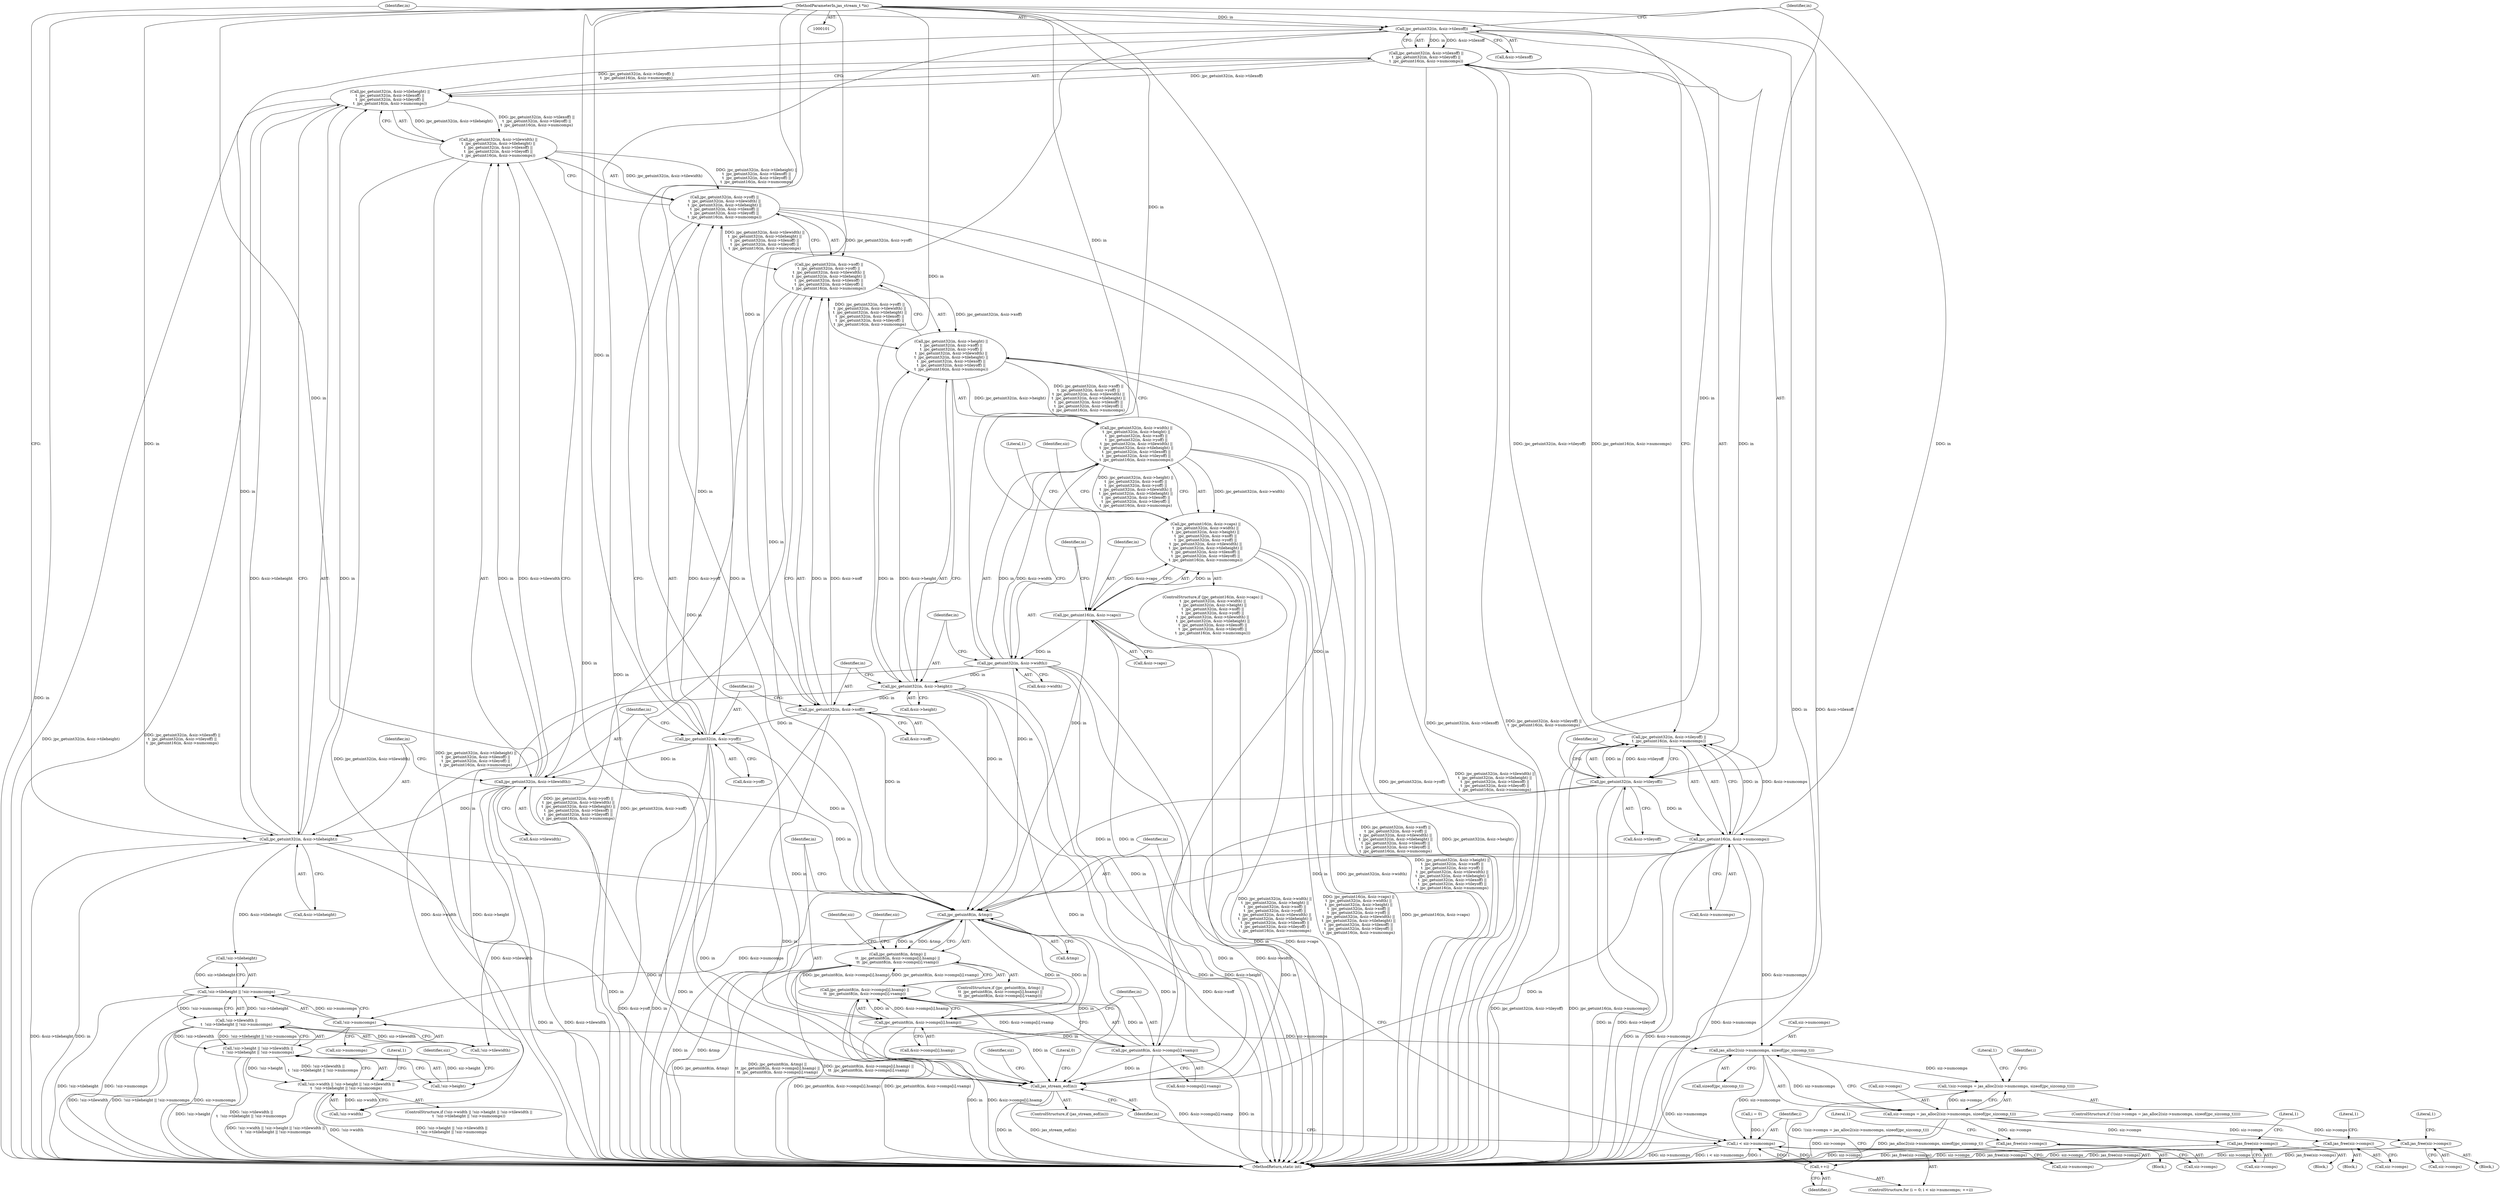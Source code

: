 digraph "0_jasper_d8c2604cd438c41ec72aff52c16ebd8183068020@pointer" {
"1000171" [label="(Call,jpc_getuint32(in, &siz->tilexoff))"];
"1000164" [label="(Call,jpc_getuint32(in, &siz->tileheight))"];
"1000157" [label="(Call,jpc_getuint32(in, &siz->tilewidth))"];
"1000150" [label="(Call,jpc_getuint32(in, &siz->yoff))"];
"1000143" [label="(Call,jpc_getuint32(in, &siz->xoff))"];
"1000136" [label="(Call,jpc_getuint32(in, &siz->height))"];
"1000129" [label="(Call,jpc_getuint32(in, &siz->width))"];
"1000122" [label="(Call,jpc_getuint16(in, &siz->caps))"];
"1000104" [label="(MethodParameterIn,jas_stream_t *in)"];
"1000170" [label="(Call,jpc_getuint32(in, &siz->tilexoff) ||\n\t  jpc_getuint32(in, &siz->tileyoff) ||\n\t  jpc_getuint16(in, &siz->numcomps))"];
"1000163" [label="(Call,jpc_getuint32(in, &siz->tileheight) ||\n\t  jpc_getuint32(in, &siz->tilexoff) ||\n\t  jpc_getuint32(in, &siz->tileyoff) ||\n\t  jpc_getuint16(in, &siz->numcomps))"];
"1000156" [label="(Call,jpc_getuint32(in, &siz->tilewidth) ||\n\t  jpc_getuint32(in, &siz->tileheight) ||\n\t  jpc_getuint32(in, &siz->tilexoff) ||\n\t  jpc_getuint32(in, &siz->tileyoff) ||\n\t  jpc_getuint16(in, &siz->numcomps))"];
"1000149" [label="(Call,jpc_getuint32(in, &siz->yoff) ||\n\t  jpc_getuint32(in, &siz->tilewidth) ||\n\t  jpc_getuint32(in, &siz->tileheight) ||\n\t  jpc_getuint32(in, &siz->tilexoff) ||\n\t  jpc_getuint32(in, &siz->tileyoff) ||\n\t  jpc_getuint16(in, &siz->numcomps))"];
"1000142" [label="(Call,jpc_getuint32(in, &siz->xoff) ||\n\t  jpc_getuint32(in, &siz->yoff) ||\n\t  jpc_getuint32(in, &siz->tilewidth) ||\n\t  jpc_getuint32(in, &siz->tileheight) ||\n\t  jpc_getuint32(in, &siz->tilexoff) ||\n\t  jpc_getuint32(in, &siz->tileyoff) ||\n\t  jpc_getuint16(in, &siz->numcomps))"];
"1000135" [label="(Call,jpc_getuint32(in, &siz->height) ||\n\t  jpc_getuint32(in, &siz->xoff) ||\n\t  jpc_getuint32(in, &siz->yoff) ||\n\t  jpc_getuint32(in, &siz->tilewidth) ||\n\t  jpc_getuint32(in, &siz->tileheight) ||\n\t  jpc_getuint32(in, &siz->tilexoff) ||\n\t  jpc_getuint32(in, &siz->tileyoff) ||\n\t  jpc_getuint16(in, &siz->numcomps))"];
"1000128" [label="(Call,jpc_getuint32(in, &siz->width) ||\n\t  jpc_getuint32(in, &siz->height) ||\n\t  jpc_getuint32(in, &siz->xoff) ||\n\t  jpc_getuint32(in, &siz->yoff) ||\n\t  jpc_getuint32(in, &siz->tilewidth) ||\n\t  jpc_getuint32(in, &siz->tileheight) ||\n\t  jpc_getuint32(in, &siz->tilexoff) ||\n\t  jpc_getuint32(in, &siz->tileyoff) ||\n\t  jpc_getuint16(in, &siz->numcomps))"];
"1000121" [label="(Call,jpc_getuint16(in, &siz->caps) ||\n\t  jpc_getuint32(in, &siz->width) ||\n\t  jpc_getuint32(in, &siz->height) ||\n\t  jpc_getuint32(in, &siz->xoff) ||\n\t  jpc_getuint32(in, &siz->yoff) ||\n\t  jpc_getuint32(in, &siz->tilewidth) ||\n\t  jpc_getuint32(in, &siz->tileheight) ||\n\t  jpc_getuint32(in, &siz->tilexoff) ||\n\t  jpc_getuint32(in, &siz->tileyoff) ||\n\t  jpc_getuint16(in, &siz->numcomps))"];
"1000178" [label="(Call,jpc_getuint32(in, &siz->tileyoff))"];
"1000177" [label="(Call,jpc_getuint32(in, &siz->tileyoff) ||\n\t  jpc_getuint16(in, &siz->numcomps))"];
"1000184" [label="(Call,jpc_getuint16(in, &siz->numcomps))"];
"1000215" [label="(Call,!siz->numcomps)"];
"1000210" [label="(Call,!siz->tileheight || !siz->numcomps)"];
"1000205" [label="(Call,!siz->tilewidth ||\n\t  !siz->tileheight || !siz->numcomps)"];
"1000200" [label="(Call,!siz->height || !siz->tilewidth ||\n\t  !siz->tileheight || !siz->numcomps)"];
"1000195" [label="(Call,!siz->width || !siz->height || !siz->tilewidth ||\n\t  !siz->tileheight || !siz->numcomps)"];
"1000229" [label="(Call,jas_alloc2(siz->numcomps, sizeof(jpc_sizcomp_t)))"];
"1000224" [label="(Call,!(siz->comps = jas_alloc2(siz->numcomps, sizeof(jpc_sizcomp_t))))"];
"1000225" [label="(Call,siz->comps = jas_alloc2(siz->numcomps, sizeof(jpc_sizcomp_t)))"];
"1000279" [label="(Call,jas_free(siz->comps))"];
"1000316" [label="(Call,jas_free(siz->comps))"];
"1000353" [label="(Call,jas_free(siz->comps))"];
"1000390" [label="(Call,jas_free(siz->comps))"];
"1000243" [label="(Call,i < siz->numcomps)"];
"1000248" [label="(Call,++i)"];
"1000253" [label="(Call,jpc_getuint8(in, &tmp))"];
"1000252" [label="(Call,jpc_getuint8(in, &tmp) ||\n\t\t  jpc_getuint8(in, &siz->comps[i].hsamp) ||\n\t\t  jpc_getuint8(in, &siz->comps[i].vsamp))"];
"1000258" [label="(Call,jpc_getuint8(in, &siz->comps[i].hsamp))"];
"1000257" [label="(Call,jpc_getuint8(in, &siz->comps[i].hsamp) ||\n\t\t  jpc_getuint8(in, &siz->comps[i].vsamp))"];
"1000268" [label="(Call,jpc_getuint8(in, &siz->comps[i].vsamp))"];
"1000387" [label="(Call,jas_stream_eof(in))"];
"1000205" [label="(Call,!siz->tilewidth ||\n\t  !siz->tileheight || !siz->numcomps)"];
"1000142" [label="(Call,jpc_getuint32(in, &siz->xoff) ||\n\t  jpc_getuint32(in, &siz->yoff) ||\n\t  jpc_getuint32(in, &siz->tilewidth) ||\n\t  jpc_getuint32(in, &siz->tileheight) ||\n\t  jpc_getuint32(in, &siz->tilexoff) ||\n\t  jpc_getuint32(in, &siz->tileyoff) ||\n\t  jpc_getuint16(in, &siz->numcomps))"];
"1000195" [label="(Call,!siz->width || !siz->height || !siz->tilewidth ||\n\t  !siz->tileheight || !siz->numcomps)"];
"1000227" [label="(Identifier,siz)"];
"1000316" [label="(Call,jas_free(siz->comps))"];
"1000185" [label="(Identifier,in)"];
"1000387" [label="(Call,jas_stream_eof(in))"];
"1000152" [label="(Call,&siz->yoff)"];
"1000354" [label="(Call,siz->comps)"];
"1000317" [label="(Call,siz->comps)"];
"1000259" [label="(Identifier,in)"];
"1000240" [label="(Call,i = 0)"];
"1000186" [label="(Call,&siz->numcomps)"];
"1000177" [label="(Call,jpc_getuint32(in, &siz->tileyoff) ||\n\t  jpc_getuint16(in, &siz->numcomps))"];
"1000131" [label="(Call,&siz->width)"];
"1000281" [label="(Identifier,siz)"];
"1000248" [label="(Call,++i)"];
"1000386" [label="(ControlStructure,if (jas_stream_eof(in)))"];
"1000392" [label="(Identifier,siz)"];
"1000124" [label="(Call,&siz->caps)"];
"1000157" [label="(Call,jpc_getuint32(in, &siz->tilewidth))"];
"1000251" [label="(ControlStructure,if (jpc_getuint8(in, &tmp) ||\n\t\t  jpc_getuint8(in, &siz->comps[i].hsamp) ||\n\t\t  jpc_getuint8(in, &siz->comps[i].vsamp)))"];
"1000172" [label="(Identifier,in)"];
"1000254" [label="(Identifier,in)"];
"1000193" [label="(Literal,1)"];
"1000253" [label="(Call,jpc_getuint8(in, &tmp))"];
"1000390" [label="(Call,jas_free(siz->comps))"];
"1000211" [label="(Call,!siz->tileheight)"];
"1000120" [label="(ControlStructure,if (jpc_getuint16(in, &siz->caps) ||\n\t  jpc_getuint32(in, &siz->width) ||\n\t  jpc_getuint32(in, &siz->height) ||\n\t  jpc_getuint32(in, &siz->xoff) ||\n\t  jpc_getuint32(in, &siz->yoff) ||\n\t  jpc_getuint32(in, &siz->tilewidth) ||\n\t  jpc_getuint32(in, &siz->tileheight) ||\n\t  jpc_getuint32(in, &siz->tilexoff) ||\n\t  jpc_getuint32(in, &siz->tileyoff) ||\n\t  jpc_getuint16(in, &siz->numcomps)))"];
"1000171" [label="(Call,jpc_getuint32(in, &siz->tilexoff))"];
"1000225" [label="(Call,siz->comps = jas_alloc2(siz->numcomps, sizeof(jpc_sizcomp_t)))"];
"1000353" [label="(Call,jas_free(siz->comps))"];
"1000200" [label="(Call,!siz->height || !siz->tilewidth ||\n\t  !siz->tileheight || !siz->numcomps)"];
"1000285" [label="(Literal,1)"];
"1000104" [label="(MethodParameterIn,jas_stream_t *in)"];
"1000150" [label="(Call,jpc_getuint32(in, &siz->yoff))"];
"1000164" [label="(Call,jpc_getuint32(in, &siz->tileheight))"];
"1000238" [label="(Literal,1)"];
"1000222" [label="(Literal,1)"];
"1000165" [label="(Identifier,in)"];
"1000359" [label="(Literal,1)"];
"1000255" [label="(Call,&tmp)"];
"1000121" [label="(Call,jpc_getuint16(in, &siz->caps) ||\n\t  jpc_getuint32(in, &siz->width) ||\n\t  jpc_getuint32(in, &siz->height) ||\n\t  jpc_getuint32(in, &siz->xoff) ||\n\t  jpc_getuint32(in, &siz->yoff) ||\n\t  jpc_getuint32(in, &siz->tilewidth) ||\n\t  jpc_getuint32(in, &siz->tileheight) ||\n\t  jpc_getuint32(in, &siz->tilexoff) ||\n\t  jpc_getuint32(in, &siz->tileyoff) ||\n\t  jpc_getuint16(in, &siz->numcomps))"];
"1000194" [label="(ControlStructure,if (!siz->width || !siz->height || !siz->tilewidth ||\n\t  !siz->tileheight || !siz->numcomps))"];
"1000130" [label="(Identifier,in)"];
"1000129" [label="(Call,jpc_getuint32(in, &siz->width))"];
"1000128" [label="(Call,jpc_getuint32(in, &siz->width) ||\n\t  jpc_getuint32(in, &siz->height) ||\n\t  jpc_getuint32(in, &siz->xoff) ||\n\t  jpc_getuint32(in, &siz->yoff) ||\n\t  jpc_getuint32(in, &siz->tilewidth) ||\n\t  jpc_getuint32(in, &siz->tileheight) ||\n\t  jpc_getuint32(in, &siz->tilexoff) ||\n\t  jpc_getuint32(in, &siz->tileyoff) ||\n\t  jpc_getuint16(in, &siz->numcomps))"];
"1000268" [label="(Call,jpc_getuint8(in, &siz->comps[i].vsamp))"];
"1000306" [label="(Block,)"];
"1000280" [label="(Call,siz->comps)"];
"1000249" [label="(Identifier,i)"];
"1000122" [label="(Call,jpc_getuint16(in, &siz->caps))"];
"1000322" [label="(Literal,1)"];
"1000226" [label="(Call,siz->comps)"];
"1000170" [label="(Call,jpc_getuint32(in, &siz->tilexoff) ||\n\t  jpc_getuint32(in, &siz->tileyoff) ||\n\t  jpc_getuint16(in, &siz->numcomps))"];
"1000206" [label="(Call,!siz->tilewidth)"];
"1000233" [label="(Call,sizeof(jpc_sizcomp_t))"];
"1000159" [label="(Call,&siz->tilewidth)"];
"1000389" [label="(Block,)"];
"1000241" [label="(Identifier,i)"];
"1000257" [label="(Call,jpc_getuint8(in, &siz->comps[i].hsamp) ||\n\t\t  jpc_getuint8(in, &siz->comps[i].vsamp))"];
"1000145" [label="(Call,&siz->xoff)"];
"1000252" [label="(Call,jpc_getuint8(in, &tmp) ||\n\t\t  jpc_getuint8(in, &siz->comps[i].hsamp) ||\n\t\t  jpc_getuint8(in, &siz->comps[i].vsamp))"];
"1000180" [label="(Call,&siz->tileyoff)"];
"1000244" [label="(Identifier,i)"];
"1000243" [label="(Call,i < siz->numcomps)"];
"1000137" [label="(Identifier,in)"];
"1000173" [label="(Call,&siz->tilexoff)"];
"1000215" [label="(Call,!siz->numcomps)"];
"1000198" [label="(Identifier,siz)"];
"1000343" [label="(Block,)"];
"1000230" [label="(Call,siz->numcomps)"];
"1000158" [label="(Identifier,in)"];
"1000210" [label="(Call,!siz->tileheight || !siz->numcomps)"];
"1000391" [label="(Call,siz->comps)"];
"1000279" [label="(Call,jas_free(siz->comps))"];
"1000135" [label="(Call,jpc_getuint32(in, &siz->height) ||\n\t  jpc_getuint32(in, &siz->xoff) ||\n\t  jpc_getuint32(in, &siz->yoff) ||\n\t  jpc_getuint32(in, &siz->tilewidth) ||\n\t  jpc_getuint32(in, &siz->tileheight) ||\n\t  jpc_getuint32(in, &siz->tilexoff) ||\n\t  jpc_getuint32(in, &siz->tileyoff) ||\n\t  jpc_getuint16(in, &siz->numcomps))"];
"1000201" [label="(Call,!siz->height)"];
"1000399" [label="(MethodReturn,static int)"];
"1000260" [label="(Call,&siz->comps[i].hsamp)"];
"1000269" [label="(Identifier,in)"];
"1000138" [label="(Call,&siz->height)"];
"1000245" [label="(Call,siz->numcomps)"];
"1000163" [label="(Call,jpc_getuint32(in, &siz->tileheight) ||\n\t  jpc_getuint32(in, &siz->tilexoff) ||\n\t  jpc_getuint32(in, &siz->tileyoff) ||\n\t  jpc_getuint16(in, &siz->numcomps))"];
"1000149" [label="(Call,jpc_getuint32(in, &siz->yoff) ||\n\t  jpc_getuint32(in, &siz->tilewidth) ||\n\t  jpc_getuint32(in, &siz->tileheight) ||\n\t  jpc_getuint32(in, &siz->tilexoff) ||\n\t  jpc_getuint32(in, &siz->tileyoff) ||\n\t  jpc_getuint16(in, &siz->numcomps))"];
"1000229" [label="(Call,jas_alloc2(siz->numcomps, sizeof(jpc_sizcomp_t)))"];
"1000196" [label="(Call,!siz->width)"];
"1000278" [label="(Block,)"];
"1000216" [label="(Call,siz->numcomps)"];
"1000179" [label="(Identifier,in)"];
"1000224" [label="(Call,!(siz->comps = jas_alloc2(siz->numcomps, sizeof(jpc_sizcomp_t))))"];
"1000398" [label="(Literal,0)"];
"1000166" [label="(Call,&siz->tileheight)"];
"1000270" [label="(Call,&siz->comps[i].vsamp)"];
"1000239" [label="(ControlStructure,for (i = 0; i < siz->numcomps; ++i))"];
"1000178" [label="(Call,jpc_getuint32(in, &siz->tileyoff))"];
"1000151" [label="(Identifier,in)"];
"1000388" [label="(Identifier,in)"];
"1000144" [label="(Identifier,in)"];
"1000143" [label="(Call,jpc_getuint32(in, &siz->xoff))"];
"1000396" [label="(Literal,1)"];
"1000258" [label="(Call,jpc_getuint8(in, &siz->comps[i].hsamp))"];
"1000292" [label="(Identifier,siz)"];
"1000156" [label="(Call,jpc_getuint32(in, &siz->tilewidth) ||\n\t  jpc_getuint32(in, &siz->tileheight) ||\n\t  jpc_getuint32(in, &siz->tilexoff) ||\n\t  jpc_getuint32(in, &siz->tileyoff) ||\n\t  jpc_getuint16(in, &siz->numcomps))"];
"1000123" [label="(Identifier,in)"];
"1000184" [label="(Call,jpc_getuint16(in, &siz->numcomps))"];
"1000223" [label="(ControlStructure,if (!(siz->comps = jas_alloc2(siz->numcomps, sizeof(jpc_sizcomp_t)))))"];
"1000136" [label="(Call,jpc_getuint32(in, &siz->height))"];
"1000171" -> "1000170"  [label="AST: "];
"1000171" -> "1000173"  [label="CFG: "];
"1000172" -> "1000171"  [label="AST: "];
"1000173" -> "1000171"  [label="AST: "];
"1000179" -> "1000171"  [label="CFG: "];
"1000170" -> "1000171"  [label="CFG: "];
"1000171" -> "1000399"  [label="DDG: in"];
"1000171" -> "1000399"  [label="DDG: &siz->tilexoff"];
"1000171" -> "1000170"  [label="DDG: in"];
"1000171" -> "1000170"  [label="DDG: &siz->tilexoff"];
"1000164" -> "1000171"  [label="DDG: in"];
"1000104" -> "1000171"  [label="DDG: in"];
"1000171" -> "1000178"  [label="DDG: in"];
"1000171" -> "1000253"  [label="DDG: in"];
"1000171" -> "1000387"  [label="DDG: in"];
"1000164" -> "1000163"  [label="AST: "];
"1000164" -> "1000166"  [label="CFG: "];
"1000165" -> "1000164"  [label="AST: "];
"1000166" -> "1000164"  [label="AST: "];
"1000172" -> "1000164"  [label="CFG: "];
"1000163" -> "1000164"  [label="CFG: "];
"1000164" -> "1000399"  [label="DDG: &siz->tileheight"];
"1000164" -> "1000399"  [label="DDG: in"];
"1000164" -> "1000163"  [label="DDG: in"];
"1000164" -> "1000163"  [label="DDG: &siz->tileheight"];
"1000157" -> "1000164"  [label="DDG: in"];
"1000104" -> "1000164"  [label="DDG: in"];
"1000164" -> "1000211"  [label="DDG: &siz->tileheight"];
"1000164" -> "1000253"  [label="DDG: in"];
"1000164" -> "1000387"  [label="DDG: in"];
"1000157" -> "1000156"  [label="AST: "];
"1000157" -> "1000159"  [label="CFG: "];
"1000158" -> "1000157"  [label="AST: "];
"1000159" -> "1000157"  [label="AST: "];
"1000165" -> "1000157"  [label="CFG: "];
"1000156" -> "1000157"  [label="CFG: "];
"1000157" -> "1000399"  [label="DDG: &siz->tilewidth"];
"1000157" -> "1000399"  [label="DDG: in"];
"1000157" -> "1000156"  [label="DDG: in"];
"1000157" -> "1000156"  [label="DDG: &siz->tilewidth"];
"1000150" -> "1000157"  [label="DDG: in"];
"1000104" -> "1000157"  [label="DDG: in"];
"1000157" -> "1000206"  [label="DDG: &siz->tilewidth"];
"1000157" -> "1000253"  [label="DDG: in"];
"1000157" -> "1000387"  [label="DDG: in"];
"1000150" -> "1000149"  [label="AST: "];
"1000150" -> "1000152"  [label="CFG: "];
"1000151" -> "1000150"  [label="AST: "];
"1000152" -> "1000150"  [label="AST: "];
"1000158" -> "1000150"  [label="CFG: "];
"1000149" -> "1000150"  [label="CFG: "];
"1000150" -> "1000399"  [label="DDG: in"];
"1000150" -> "1000399"  [label="DDG: &siz->yoff"];
"1000150" -> "1000149"  [label="DDG: in"];
"1000150" -> "1000149"  [label="DDG: &siz->yoff"];
"1000143" -> "1000150"  [label="DDG: in"];
"1000104" -> "1000150"  [label="DDG: in"];
"1000150" -> "1000253"  [label="DDG: in"];
"1000150" -> "1000387"  [label="DDG: in"];
"1000143" -> "1000142"  [label="AST: "];
"1000143" -> "1000145"  [label="CFG: "];
"1000144" -> "1000143"  [label="AST: "];
"1000145" -> "1000143"  [label="AST: "];
"1000151" -> "1000143"  [label="CFG: "];
"1000142" -> "1000143"  [label="CFG: "];
"1000143" -> "1000399"  [label="DDG: in"];
"1000143" -> "1000399"  [label="DDG: &siz->xoff"];
"1000143" -> "1000142"  [label="DDG: in"];
"1000143" -> "1000142"  [label="DDG: &siz->xoff"];
"1000136" -> "1000143"  [label="DDG: in"];
"1000104" -> "1000143"  [label="DDG: in"];
"1000143" -> "1000253"  [label="DDG: in"];
"1000143" -> "1000387"  [label="DDG: in"];
"1000136" -> "1000135"  [label="AST: "];
"1000136" -> "1000138"  [label="CFG: "];
"1000137" -> "1000136"  [label="AST: "];
"1000138" -> "1000136"  [label="AST: "];
"1000144" -> "1000136"  [label="CFG: "];
"1000135" -> "1000136"  [label="CFG: "];
"1000136" -> "1000399"  [label="DDG: &siz->height"];
"1000136" -> "1000399"  [label="DDG: in"];
"1000136" -> "1000135"  [label="DDG: in"];
"1000136" -> "1000135"  [label="DDG: &siz->height"];
"1000129" -> "1000136"  [label="DDG: in"];
"1000104" -> "1000136"  [label="DDG: in"];
"1000136" -> "1000201"  [label="DDG: &siz->height"];
"1000136" -> "1000253"  [label="DDG: in"];
"1000136" -> "1000387"  [label="DDG: in"];
"1000129" -> "1000128"  [label="AST: "];
"1000129" -> "1000131"  [label="CFG: "];
"1000130" -> "1000129"  [label="AST: "];
"1000131" -> "1000129"  [label="AST: "];
"1000137" -> "1000129"  [label="CFG: "];
"1000128" -> "1000129"  [label="CFG: "];
"1000129" -> "1000399"  [label="DDG: in"];
"1000129" -> "1000399"  [label="DDG: &siz->width"];
"1000129" -> "1000128"  [label="DDG: in"];
"1000129" -> "1000128"  [label="DDG: &siz->width"];
"1000122" -> "1000129"  [label="DDG: in"];
"1000104" -> "1000129"  [label="DDG: in"];
"1000129" -> "1000196"  [label="DDG: &siz->width"];
"1000129" -> "1000253"  [label="DDG: in"];
"1000129" -> "1000387"  [label="DDG: in"];
"1000122" -> "1000121"  [label="AST: "];
"1000122" -> "1000124"  [label="CFG: "];
"1000123" -> "1000122"  [label="AST: "];
"1000124" -> "1000122"  [label="AST: "];
"1000130" -> "1000122"  [label="CFG: "];
"1000121" -> "1000122"  [label="CFG: "];
"1000122" -> "1000399"  [label="DDG: in"];
"1000122" -> "1000399"  [label="DDG: &siz->caps"];
"1000122" -> "1000121"  [label="DDG: in"];
"1000122" -> "1000121"  [label="DDG: &siz->caps"];
"1000104" -> "1000122"  [label="DDG: in"];
"1000122" -> "1000253"  [label="DDG: in"];
"1000122" -> "1000387"  [label="DDG: in"];
"1000104" -> "1000101"  [label="AST: "];
"1000104" -> "1000399"  [label="DDG: in"];
"1000104" -> "1000178"  [label="DDG: in"];
"1000104" -> "1000184"  [label="DDG: in"];
"1000104" -> "1000253"  [label="DDG: in"];
"1000104" -> "1000258"  [label="DDG: in"];
"1000104" -> "1000268"  [label="DDG: in"];
"1000104" -> "1000387"  [label="DDG: in"];
"1000170" -> "1000163"  [label="AST: "];
"1000170" -> "1000177"  [label="CFG: "];
"1000177" -> "1000170"  [label="AST: "];
"1000163" -> "1000170"  [label="CFG: "];
"1000170" -> "1000399"  [label="DDG: jpc_getuint32(in, &siz->tilexoff)"];
"1000170" -> "1000399"  [label="DDG: jpc_getuint32(in, &siz->tileyoff) ||\n\t  jpc_getuint16(in, &siz->numcomps)"];
"1000170" -> "1000163"  [label="DDG: jpc_getuint32(in, &siz->tilexoff)"];
"1000170" -> "1000163"  [label="DDG: jpc_getuint32(in, &siz->tileyoff) ||\n\t  jpc_getuint16(in, &siz->numcomps)"];
"1000177" -> "1000170"  [label="DDG: jpc_getuint32(in, &siz->tileyoff)"];
"1000177" -> "1000170"  [label="DDG: jpc_getuint16(in, &siz->numcomps)"];
"1000163" -> "1000156"  [label="AST: "];
"1000156" -> "1000163"  [label="CFG: "];
"1000163" -> "1000399"  [label="DDG: jpc_getuint32(in, &siz->tileheight)"];
"1000163" -> "1000399"  [label="DDG: jpc_getuint32(in, &siz->tilexoff) ||\n\t  jpc_getuint32(in, &siz->tileyoff) ||\n\t  jpc_getuint16(in, &siz->numcomps)"];
"1000163" -> "1000156"  [label="DDG: jpc_getuint32(in, &siz->tileheight)"];
"1000163" -> "1000156"  [label="DDG: jpc_getuint32(in, &siz->tilexoff) ||\n\t  jpc_getuint32(in, &siz->tileyoff) ||\n\t  jpc_getuint16(in, &siz->numcomps)"];
"1000156" -> "1000149"  [label="AST: "];
"1000149" -> "1000156"  [label="CFG: "];
"1000156" -> "1000399"  [label="DDG: jpc_getuint32(in, &siz->tilewidth)"];
"1000156" -> "1000399"  [label="DDG: jpc_getuint32(in, &siz->tileheight) ||\n\t  jpc_getuint32(in, &siz->tilexoff) ||\n\t  jpc_getuint32(in, &siz->tileyoff) ||\n\t  jpc_getuint16(in, &siz->numcomps)"];
"1000156" -> "1000149"  [label="DDG: jpc_getuint32(in, &siz->tilewidth)"];
"1000156" -> "1000149"  [label="DDG: jpc_getuint32(in, &siz->tileheight) ||\n\t  jpc_getuint32(in, &siz->tilexoff) ||\n\t  jpc_getuint32(in, &siz->tileyoff) ||\n\t  jpc_getuint16(in, &siz->numcomps)"];
"1000149" -> "1000142"  [label="AST: "];
"1000142" -> "1000149"  [label="CFG: "];
"1000149" -> "1000399"  [label="DDG: jpc_getuint32(in, &siz->yoff)"];
"1000149" -> "1000399"  [label="DDG: jpc_getuint32(in, &siz->tilewidth) ||\n\t  jpc_getuint32(in, &siz->tileheight) ||\n\t  jpc_getuint32(in, &siz->tilexoff) ||\n\t  jpc_getuint32(in, &siz->tileyoff) ||\n\t  jpc_getuint16(in, &siz->numcomps)"];
"1000149" -> "1000142"  [label="DDG: jpc_getuint32(in, &siz->yoff)"];
"1000149" -> "1000142"  [label="DDG: jpc_getuint32(in, &siz->tilewidth) ||\n\t  jpc_getuint32(in, &siz->tileheight) ||\n\t  jpc_getuint32(in, &siz->tilexoff) ||\n\t  jpc_getuint32(in, &siz->tileyoff) ||\n\t  jpc_getuint16(in, &siz->numcomps)"];
"1000142" -> "1000135"  [label="AST: "];
"1000135" -> "1000142"  [label="CFG: "];
"1000142" -> "1000399"  [label="DDG: jpc_getuint32(in, &siz->yoff) ||\n\t  jpc_getuint32(in, &siz->tilewidth) ||\n\t  jpc_getuint32(in, &siz->tileheight) ||\n\t  jpc_getuint32(in, &siz->tilexoff) ||\n\t  jpc_getuint32(in, &siz->tileyoff) ||\n\t  jpc_getuint16(in, &siz->numcomps)"];
"1000142" -> "1000399"  [label="DDG: jpc_getuint32(in, &siz->xoff)"];
"1000142" -> "1000135"  [label="DDG: jpc_getuint32(in, &siz->xoff)"];
"1000142" -> "1000135"  [label="DDG: jpc_getuint32(in, &siz->yoff) ||\n\t  jpc_getuint32(in, &siz->tilewidth) ||\n\t  jpc_getuint32(in, &siz->tileheight) ||\n\t  jpc_getuint32(in, &siz->tilexoff) ||\n\t  jpc_getuint32(in, &siz->tileyoff) ||\n\t  jpc_getuint16(in, &siz->numcomps)"];
"1000135" -> "1000128"  [label="AST: "];
"1000128" -> "1000135"  [label="CFG: "];
"1000135" -> "1000399"  [label="DDG: jpc_getuint32(in, &siz->xoff) ||\n\t  jpc_getuint32(in, &siz->yoff) ||\n\t  jpc_getuint32(in, &siz->tilewidth) ||\n\t  jpc_getuint32(in, &siz->tileheight) ||\n\t  jpc_getuint32(in, &siz->tilexoff) ||\n\t  jpc_getuint32(in, &siz->tileyoff) ||\n\t  jpc_getuint16(in, &siz->numcomps)"];
"1000135" -> "1000399"  [label="DDG: jpc_getuint32(in, &siz->height)"];
"1000135" -> "1000128"  [label="DDG: jpc_getuint32(in, &siz->height)"];
"1000135" -> "1000128"  [label="DDG: jpc_getuint32(in, &siz->xoff) ||\n\t  jpc_getuint32(in, &siz->yoff) ||\n\t  jpc_getuint32(in, &siz->tilewidth) ||\n\t  jpc_getuint32(in, &siz->tileheight) ||\n\t  jpc_getuint32(in, &siz->tilexoff) ||\n\t  jpc_getuint32(in, &siz->tileyoff) ||\n\t  jpc_getuint16(in, &siz->numcomps)"];
"1000128" -> "1000121"  [label="AST: "];
"1000121" -> "1000128"  [label="CFG: "];
"1000128" -> "1000399"  [label="DDG: jpc_getuint32(in, &siz->width)"];
"1000128" -> "1000399"  [label="DDG: jpc_getuint32(in, &siz->height) ||\n\t  jpc_getuint32(in, &siz->xoff) ||\n\t  jpc_getuint32(in, &siz->yoff) ||\n\t  jpc_getuint32(in, &siz->tilewidth) ||\n\t  jpc_getuint32(in, &siz->tileheight) ||\n\t  jpc_getuint32(in, &siz->tilexoff) ||\n\t  jpc_getuint32(in, &siz->tileyoff) ||\n\t  jpc_getuint16(in, &siz->numcomps)"];
"1000128" -> "1000121"  [label="DDG: jpc_getuint32(in, &siz->width)"];
"1000128" -> "1000121"  [label="DDG: jpc_getuint32(in, &siz->height) ||\n\t  jpc_getuint32(in, &siz->xoff) ||\n\t  jpc_getuint32(in, &siz->yoff) ||\n\t  jpc_getuint32(in, &siz->tilewidth) ||\n\t  jpc_getuint32(in, &siz->tileheight) ||\n\t  jpc_getuint32(in, &siz->tilexoff) ||\n\t  jpc_getuint32(in, &siz->tileyoff) ||\n\t  jpc_getuint16(in, &siz->numcomps)"];
"1000121" -> "1000120"  [label="AST: "];
"1000193" -> "1000121"  [label="CFG: "];
"1000198" -> "1000121"  [label="CFG: "];
"1000121" -> "1000399"  [label="DDG: jpc_getuint16(in, &siz->caps) ||\n\t  jpc_getuint32(in, &siz->width) ||\n\t  jpc_getuint32(in, &siz->height) ||\n\t  jpc_getuint32(in, &siz->xoff) ||\n\t  jpc_getuint32(in, &siz->yoff) ||\n\t  jpc_getuint32(in, &siz->tilewidth) ||\n\t  jpc_getuint32(in, &siz->tileheight) ||\n\t  jpc_getuint32(in, &siz->tilexoff) ||\n\t  jpc_getuint32(in, &siz->tileyoff) ||\n\t  jpc_getuint16(in, &siz->numcomps)"];
"1000121" -> "1000399"  [label="DDG: jpc_getuint16(in, &siz->caps)"];
"1000121" -> "1000399"  [label="DDG: jpc_getuint32(in, &siz->width) ||\n\t  jpc_getuint32(in, &siz->height) ||\n\t  jpc_getuint32(in, &siz->xoff) ||\n\t  jpc_getuint32(in, &siz->yoff) ||\n\t  jpc_getuint32(in, &siz->tilewidth) ||\n\t  jpc_getuint32(in, &siz->tileheight) ||\n\t  jpc_getuint32(in, &siz->tilexoff) ||\n\t  jpc_getuint32(in, &siz->tileyoff) ||\n\t  jpc_getuint16(in, &siz->numcomps)"];
"1000178" -> "1000177"  [label="AST: "];
"1000178" -> "1000180"  [label="CFG: "];
"1000179" -> "1000178"  [label="AST: "];
"1000180" -> "1000178"  [label="AST: "];
"1000185" -> "1000178"  [label="CFG: "];
"1000177" -> "1000178"  [label="CFG: "];
"1000178" -> "1000399"  [label="DDG: in"];
"1000178" -> "1000399"  [label="DDG: &siz->tileyoff"];
"1000178" -> "1000177"  [label="DDG: in"];
"1000178" -> "1000177"  [label="DDG: &siz->tileyoff"];
"1000178" -> "1000184"  [label="DDG: in"];
"1000178" -> "1000253"  [label="DDG: in"];
"1000178" -> "1000387"  [label="DDG: in"];
"1000177" -> "1000184"  [label="CFG: "];
"1000184" -> "1000177"  [label="AST: "];
"1000177" -> "1000399"  [label="DDG: jpc_getuint32(in, &siz->tileyoff)"];
"1000177" -> "1000399"  [label="DDG: jpc_getuint16(in, &siz->numcomps)"];
"1000184" -> "1000177"  [label="DDG: in"];
"1000184" -> "1000177"  [label="DDG: &siz->numcomps"];
"1000184" -> "1000186"  [label="CFG: "];
"1000185" -> "1000184"  [label="AST: "];
"1000186" -> "1000184"  [label="AST: "];
"1000184" -> "1000399"  [label="DDG: in"];
"1000184" -> "1000399"  [label="DDG: &siz->numcomps"];
"1000184" -> "1000215"  [label="DDG: &siz->numcomps"];
"1000184" -> "1000229"  [label="DDG: &siz->numcomps"];
"1000184" -> "1000243"  [label="DDG: &siz->numcomps"];
"1000184" -> "1000253"  [label="DDG: in"];
"1000184" -> "1000387"  [label="DDG: in"];
"1000215" -> "1000210"  [label="AST: "];
"1000215" -> "1000216"  [label="CFG: "];
"1000216" -> "1000215"  [label="AST: "];
"1000210" -> "1000215"  [label="CFG: "];
"1000215" -> "1000399"  [label="DDG: siz->numcomps"];
"1000215" -> "1000210"  [label="DDG: siz->numcomps"];
"1000215" -> "1000229"  [label="DDG: siz->numcomps"];
"1000210" -> "1000205"  [label="AST: "];
"1000210" -> "1000211"  [label="CFG: "];
"1000211" -> "1000210"  [label="AST: "];
"1000205" -> "1000210"  [label="CFG: "];
"1000210" -> "1000399"  [label="DDG: !siz->tileheight"];
"1000210" -> "1000399"  [label="DDG: !siz->numcomps"];
"1000210" -> "1000205"  [label="DDG: !siz->tileheight"];
"1000210" -> "1000205"  [label="DDG: !siz->numcomps"];
"1000211" -> "1000210"  [label="DDG: siz->tileheight"];
"1000205" -> "1000200"  [label="AST: "];
"1000205" -> "1000206"  [label="CFG: "];
"1000206" -> "1000205"  [label="AST: "];
"1000200" -> "1000205"  [label="CFG: "];
"1000205" -> "1000399"  [label="DDG: !siz->tileheight || !siz->numcomps"];
"1000205" -> "1000399"  [label="DDG: !siz->tilewidth"];
"1000205" -> "1000200"  [label="DDG: !siz->tilewidth"];
"1000205" -> "1000200"  [label="DDG: !siz->tileheight || !siz->numcomps"];
"1000206" -> "1000205"  [label="DDG: siz->tilewidth"];
"1000200" -> "1000195"  [label="AST: "];
"1000200" -> "1000201"  [label="CFG: "];
"1000201" -> "1000200"  [label="AST: "];
"1000195" -> "1000200"  [label="CFG: "];
"1000200" -> "1000399"  [label="DDG: !siz->height"];
"1000200" -> "1000399"  [label="DDG: !siz->tilewidth ||\n\t  !siz->tileheight || !siz->numcomps"];
"1000200" -> "1000195"  [label="DDG: !siz->height"];
"1000200" -> "1000195"  [label="DDG: !siz->tilewidth ||\n\t  !siz->tileheight || !siz->numcomps"];
"1000201" -> "1000200"  [label="DDG: siz->height"];
"1000195" -> "1000194"  [label="AST: "];
"1000195" -> "1000196"  [label="CFG: "];
"1000196" -> "1000195"  [label="AST: "];
"1000222" -> "1000195"  [label="CFG: "];
"1000227" -> "1000195"  [label="CFG: "];
"1000195" -> "1000399"  [label="DDG: !siz->height || !siz->tilewidth ||\n\t  !siz->tileheight || !siz->numcomps"];
"1000195" -> "1000399"  [label="DDG: !siz->width || !siz->height || !siz->tilewidth ||\n\t  !siz->tileheight || !siz->numcomps"];
"1000195" -> "1000399"  [label="DDG: !siz->width"];
"1000196" -> "1000195"  [label="DDG: siz->width"];
"1000229" -> "1000225"  [label="AST: "];
"1000229" -> "1000233"  [label="CFG: "];
"1000230" -> "1000229"  [label="AST: "];
"1000233" -> "1000229"  [label="AST: "];
"1000225" -> "1000229"  [label="CFG: "];
"1000229" -> "1000399"  [label="DDG: siz->numcomps"];
"1000229" -> "1000224"  [label="DDG: siz->numcomps"];
"1000229" -> "1000225"  [label="DDG: siz->numcomps"];
"1000229" -> "1000243"  [label="DDG: siz->numcomps"];
"1000224" -> "1000223"  [label="AST: "];
"1000224" -> "1000225"  [label="CFG: "];
"1000225" -> "1000224"  [label="AST: "];
"1000238" -> "1000224"  [label="CFG: "];
"1000241" -> "1000224"  [label="CFG: "];
"1000224" -> "1000399"  [label="DDG: !(siz->comps = jas_alloc2(siz->numcomps, sizeof(jpc_sizcomp_t)))"];
"1000225" -> "1000224"  [label="DDG: siz->comps"];
"1000226" -> "1000225"  [label="AST: "];
"1000225" -> "1000399"  [label="DDG: siz->comps"];
"1000225" -> "1000399"  [label="DDG: jas_alloc2(siz->numcomps, sizeof(jpc_sizcomp_t))"];
"1000225" -> "1000279"  [label="DDG: siz->comps"];
"1000225" -> "1000316"  [label="DDG: siz->comps"];
"1000225" -> "1000353"  [label="DDG: siz->comps"];
"1000225" -> "1000390"  [label="DDG: siz->comps"];
"1000279" -> "1000278"  [label="AST: "];
"1000279" -> "1000280"  [label="CFG: "];
"1000280" -> "1000279"  [label="AST: "];
"1000285" -> "1000279"  [label="CFG: "];
"1000279" -> "1000399"  [label="DDG: siz->comps"];
"1000279" -> "1000399"  [label="DDG: jas_free(siz->comps)"];
"1000316" -> "1000306"  [label="AST: "];
"1000316" -> "1000317"  [label="CFG: "];
"1000317" -> "1000316"  [label="AST: "];
"1000322" -> "1000316"  [label="CFG: "];
"1000316" -> "1000399"  [label="DDG: jas_free(siz->comps)"];
"1000316" -> "1000399"  [label="DDG: siz->comps"];
"1000353" -> "1000343"  [label="AST: "];
"1000353" -> "1000354"  [label="CFG: "];
"1000354" -> "1000353"  [label="AST: "];
"1000359" -> "1000353"  [label="CFG: "];
"1000353" -> "1000399"  [label="DDG: jas_free(siz->comps)"];
"1000353" -> "1000399"  [label="DDG: siz->comps"];
"1000390" -> "1000389"  [label="AST: "];
"1000390" -> "1000391"  [label="CFG: "];
"1000391" -> "1000390"  [label="AST: "];
"1000396" -> "1000390"  [label="CFG: "];
"1000390" -> "1000399"  [label="DDG: jas_free(siz->comps)"];
"1000390" -> "1000399"  [label="DDG: siz->comps"];
"1000243" -> "1000239"  [label="AST: "];
"1000243" -> "1000245"  [label="CFG: "];
"1000244" -> "1000243"  [label="AST: "];
"1000245" -> "1000243"  [label="AST: "];
"1000254" -> "1000243"  [label="CFG: "];
"1000388" -> "1000243"  [label="CFG: "];
"1000243" -> "1000399"  [label="DDG: i"];
"1000243" -> "1000399"  [label="DDG: siz->numcomps"];
"1000243" -> "1000399"  [label="DDG: i < siz->numcomps"];
"1000240" -> "1000243"  [label="DDG: i"];
"1000248" -> "1000243"  [label="DDG: i"];
"1000243" -> "1000248"  [label="DDG: i"];
"1000248" -> "1000239"  [label="AST: "];
"1000248" -> "1000249"  [label="CFG: "];
"1000249" -> "1000248"  [label="AST: "];
"1000244" -> "1000248"  [label="CFG: "];
"1000253" -> "1000252"  [label="AST: "];
"1000253" -> "1000255"  [label="CFG: "];
"1000254" -> "1000253"  [label="AST: "];
"1000255" -> "1000253"  [label="AST: "];
"1000259" -> "1000253"  [label="CFG: "];
"1000252" -> "1000253"  [label="CFG: "];
"1000253" -> "1000399"  [label="DDG: &tmp"];
"1000253" -> "1000399"  [label="DDG: in"];
"1000253" -> "1000252"  [label="DDG: in"];
"1000253" -> "1000252"  [label="DDG: &tmp"];
"1000258" -> "1000253"  [label="DDG: in"];
"1000268" -> "1000253"  [label="DDG: in"];
"1000253" -> "1000258"  [label="DDG: in"];
"1000253" -> "1000387"  [label="DDG: in"];
"1000252" -> "1000251"  [label="AST: "];
"1000252" -> "1000257"  [label="CFG: "];
"1000257" -> "1000252"  [label="AST: "];
"1000281" -> "1000252"  [label="CFG: "];
"1000292" -> "1000252"  [label="CFG: "];
"1000252" -> "1000399"  [label="DDG: jpc_getuint8(in, &tmp)"];
"1000252" -> "1000399"  [label="DDG: jpc_getuint8(in, &tmp) ||\n\t\t  jpc_getuint8(in, &siz->comps[i].hsamp) ||\n\t\t  jpc_getuint8(in, &siz->comps[i].vsamp)"];
"1000252" -> "1000399"  [label="DDG: jpc_getuint8(in, &siz->comps[i].hsamp) ||\n\t\t  jpc_getuint8(in, &siz->comps[i].vsamp)"];
"1000257" -> "1000252"  [label="DDG: jpc_getuint8(in, &siz->comps[i].hsamp)"];
"1000257" -> "1000252"  [label="DDG: jpc_getuint8(in, &siz->comps[i].vsamp)"];
"1000258" -> "1000257"  [label="AST: "];
"1000258" -> "1000260"  [label="CFG: "];
"1000259" -> "1000258"  [label="AST: "];
"1000260" -> "1000258"  [label="AST: "];
"1000269" -> "1000258"  [label="CFG: "];
"1000257" -> "1000258"  [label="CFG: "];
"1000258" -> "1000399"  [label="DDG: in"];
"1000258" -> "1000399"  [label="DDG: &siz->comps[i].hsamp"];
"1000258" -> "1000257"  [label="DDG: in"];
"1000258" -> "1000257"  [label="DDG: &siz->comps[i].hsamp"];
"1000258" -> "1000268"  [label="DDG: in"];
"1000258" -> "1000387"  [label="DDG: in"];
"1000257" -> "1000268"  [label="CFG: "];
"1000268" -> "1000257"  [label="AST: "];
"1000257" -> "1000399"  [label="DDG: jpc_getuint8(in, &siz->comps[i].vsamp)"];
"1000257" -> "1000399"  [label="DDG: jpc_getuint8(in, &siz->comps[i].hsamp)"];
"1000268" -> "1000257"  [label="DDG: in"];
"1000268" -> "1000257"  [label="DDG: &siz->comps[i].vsamp"];
"1000268" -> "1000270"  [label="CFG: "];
"1000269" -> "1000268"  [label="AST: "];
"1000270" -> "1000268"  [label="AST: "];
"1000268" -> "1000399"  [label="DDG: in"];
"1000268" -> "1000399"  [label="DDG: &siz->comps[i].vsamp"];
"1000268" -> "1000387"  [label="DDG: in"];
"1000387" -> "1000386"  [label="AST: "];
"1000387" -> "1000388"  [label="CFG: "];
"1000388" -> "1000387"  [label="AST: "];
"1000392" -> "1000387"  [label="CFG: "];
"1000398" -> "1000387"  [label="CFG: "];
"1000387" -> "1000399"  [label="DDG: in"];
"1000387" -> "1000399"  [label="DDG: jas_stream_eof(in)"];
}
